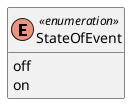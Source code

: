 @startuml
skinparam classAttributeIconSize 0
hide methods

enum StateOfEvent <<enumeration>> {
  off
  on
}
@enduml